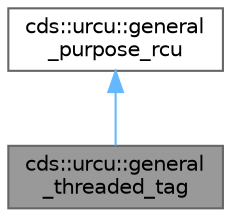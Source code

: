digraph "cds::urcu::general_threaded_tag"
{
 // LATEX_PDF_SIZE
  bgcolor="transparent";
  edge [fontname=Helvetica,fontsize=10,labelfontname=Helvetica,labelfontsize=10];
  node [fontname=Helvetica,fontsize=10,shape=box,height=0.2,width=0.4];
  Node1 [id="Node000001",label="cds::urcu::general\l_threaded_tag",height=0.2,width=0.4,color="gray40", fillcolor="grey60", style="filled", fontcolor="black",tooltip="Tag for general_threaded URCU"];
  Node2 -> Node1 [id="edge1_Node000001_Node000002",dir="back",color="steelblue1",style="solid",tooltip=" "];
  Node2 [id="Node000002",label="cds::urcu::general\l_purpose_rcu",height=0.2,width=0.4,color="gray40", fillcolor="white", style="filled",URL="$structcds_1_1urcu_1_1general__purpose__rcu.html",tooltip="General-purpose URCU type"];
}
